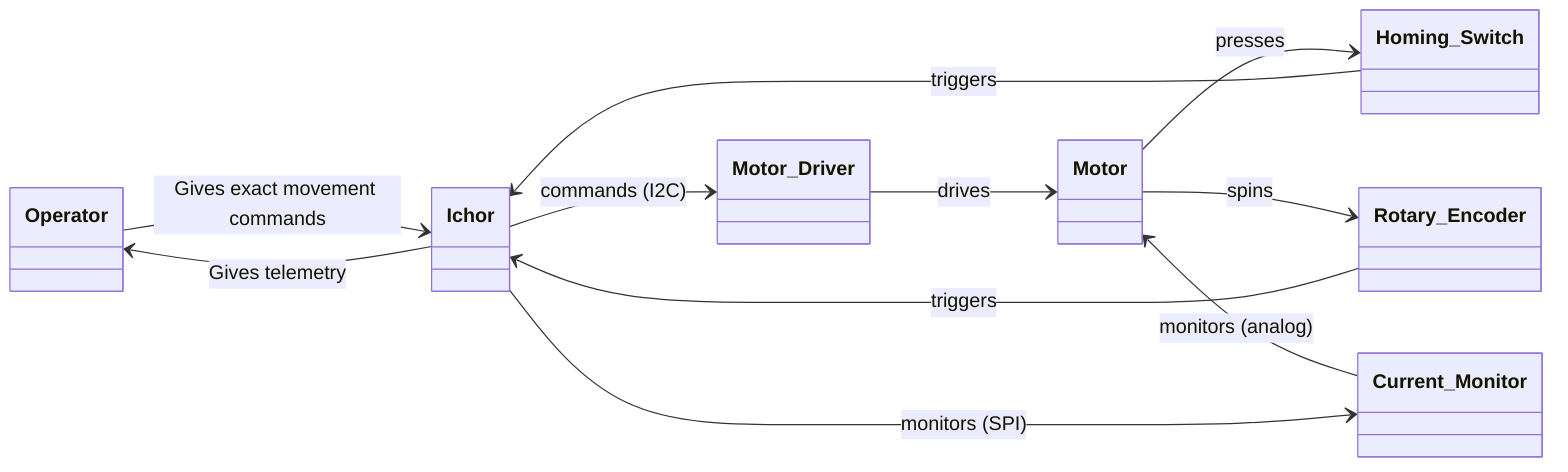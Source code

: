 %%

classDiagram
direction LR

    class Operator{
    }

    class Ichor{
    }

    class Motor_Driver{
    }

    class Current_Monitor{
    }

    class Rotary_Encoder{
    }

    class Homing_Switch{
    }

    class Motor{
    }


    Operator --> Ichor: Gives exact movement commands
    Operator <-- Ichor: Gives telemetry
    Ichor --> Motor_Driver: commands (I2C)
    Motor_Driver --> Motor: drives

    Motor --> Homing_Switch: presses
    Motor --> Rotary_Encoder: spins

    Ichor <-- Homing_Switch: triggers
    Ichor <-- Rotary_Encoder: triggers


    Motor <-- Current_Monitor: monitors (analog)
    Ichor --> Current_Monitor: monitors (SPI)